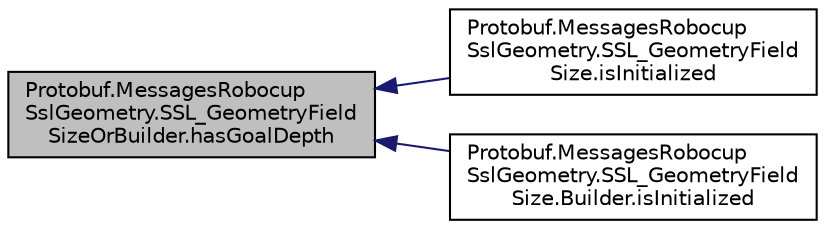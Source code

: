 digraph "Protobuf.MessagesRobocupSslGeometry.SSL_GeometryFieldSizeOrBuilder.hasGoalDepth"
{
 // INTERACTIVE_SVG=YES
  edge [fontname="Helvetica",fontsize="10",labelfontname="Helvetica",labelfontsize="10"];
  node [fontname="Helvetica",fontsize="10",shape=record];
  rankdir="LR";
  Node1 [label="Protobuf.MessagesRobocup\lSslGeometry.SSL_GeometryField\lSizeOrBuilder.hasGoalDepth",height=0.2,width=0.4,color="black", fillcolor="grey75", style="filled", fontcolor="black"];
  Node1 -> Node2 [dir="back",color="midnightblue",fontsize="10",style="solid",fontname="Helvetica"];
  Node2 [label="Protobuf.MessagesRobocup\lSslGeometry.SSL_GeometryField\lSize.isInitialized",height=0.2,width=0.4,color="black", fillcolor="white", style="filled",URL="$dc/d07/class_protobuf_1_1_messages_robocup_ssl_geometry_1_1_s_s_l___geometry_field_size.html#aaa8e581d011781e80e99e1ad0a58f2d7"];
  Node1 -> Node3 [dir="back",color="midnightblue",fontsize="10",style="solid",fontname="Helvetica"];
  Node3 [label="Protobuf.MessagesRobocup\lSslGeometry.SSL_GeometryField\lSize.Builder.isInitialized",height=0.2,width=0.4,color="black", fillcolor="white", style="filled",URL="$d8/d41/class_protobuf_1_1_messages_robocup_ssl_geometry_1_1_s_s_l___geometry_field_size_1_1_builder.html#adcb25b30d979c8423d1a528394c02a83"];
}
